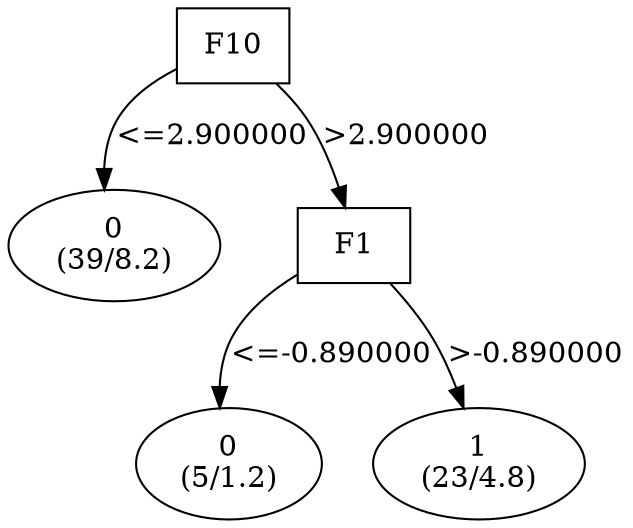 digraph YaDT {
n0 [ shape=box, label="F10\n"]
n0 -> n1 [label="<=2.900000"]
n1 [ shape=ellipse, label="0\n(39/8.2)"]
n0 -> n2 [label=">2.900000"]
n2 [ shape=box, label="F1\n"]
n2 -> n3 [label="<=-0.890000"]
n3 [ shape=ellipse, label="0\n(5/1.2)"]
n2 -> n4 [label=">-0.890000"]
n4 [ shape=ellipse, label="1\n(23/4.8)"]
}
